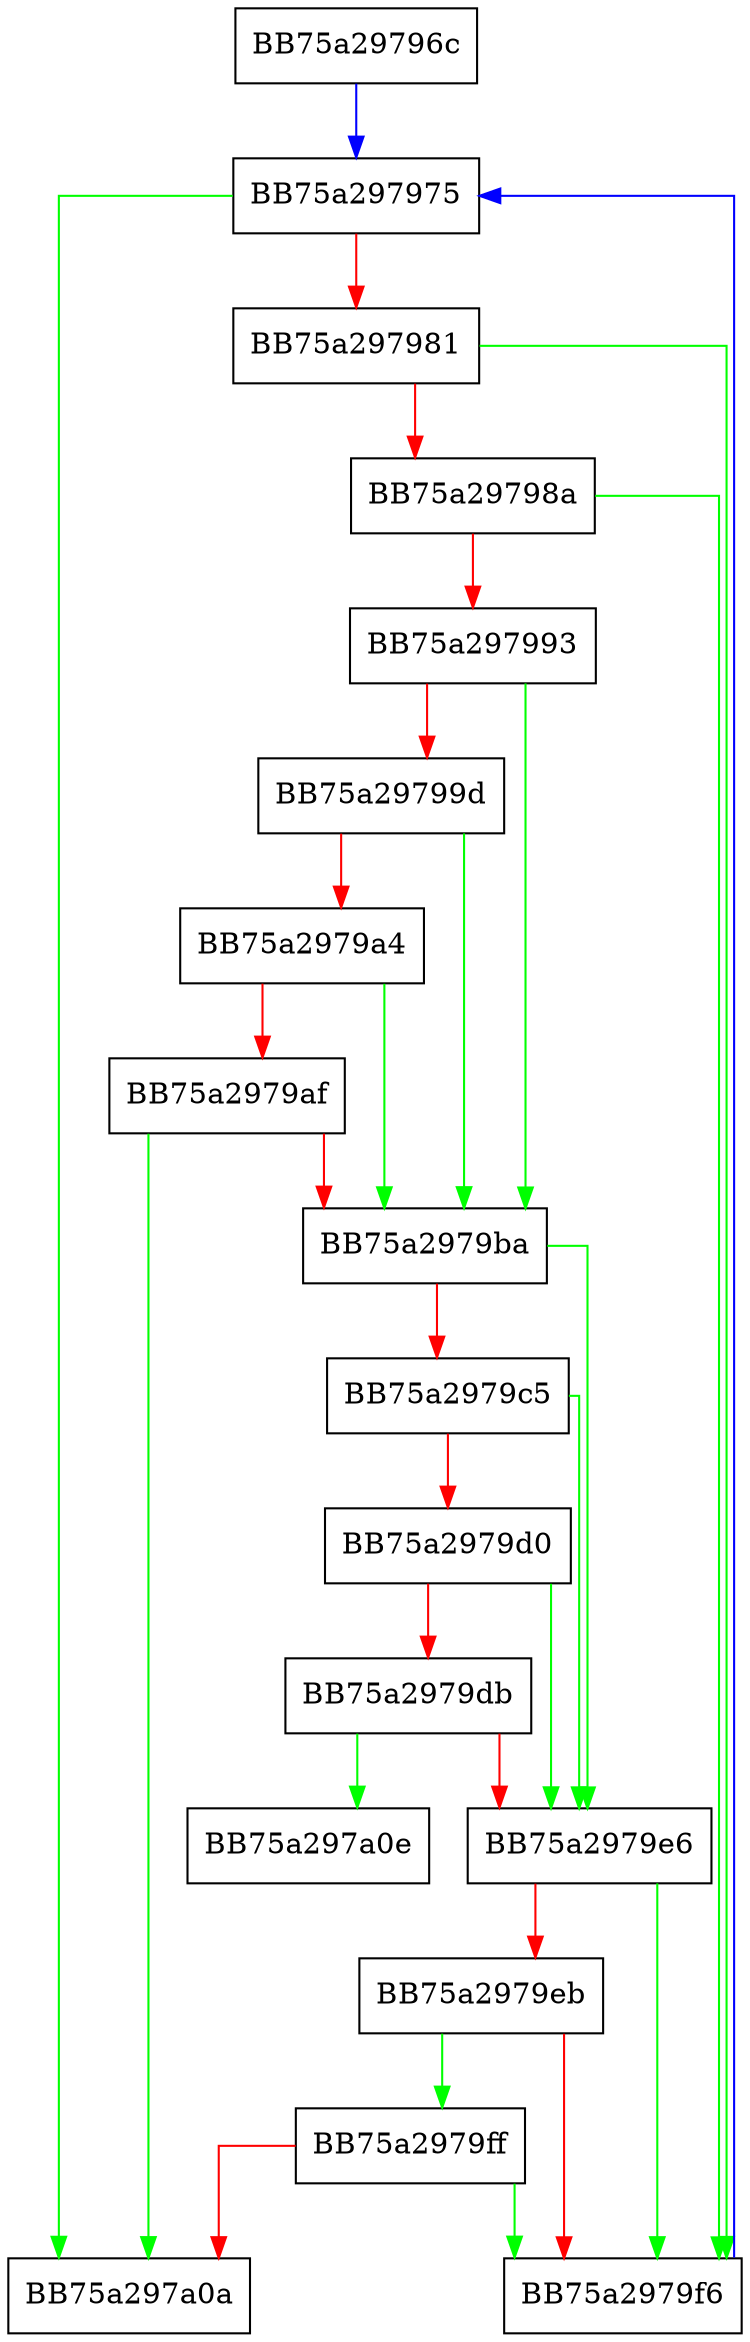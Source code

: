 digraph whereLoopFindLesser {
  node [shape="box"];
  graph [splines=ortho];
  BB75a29796c -> BB75a297975 [color="blue"];
  BB75a297975 -> BB75a297a0a [color="green"];
  BB75a297975 -> BB75a297981 [color="red"];
  BB75a297981 -> BB75a2979f6 [color="green"];
  BB75a297981 -> BB75a29798a [color="red"];
  BB75a29798a -> BB75a2979f6 [color="green"];
  BB75a29798a -> BB75a297993 [color="red"];
  BB75a297993 -> BB75a2979ba [color="green"];
  BB75a297993 -> BB75a29799d [color="red"];
  BB75a29799d -> BB75a2979ba [color="green"];
  BB75a29799d -> BB75a2979a4 [color="red"];
  BB75a2979a4 -> BB75a2979ba [color="green"];
  BB75a2979a4 -> BB75a2979af [color="red"];
  BB75a2979af -> BB75a297a0a [color="green"];
  BB75a2979af -> BB75a2979ba [color="red"];
  BB75a2979ba -> BB75a2979e6 [color="green"];
  BB75a2979ba -> BB75a2979c5 [color="red"];
  BB75a2979c5 -> BB75a2979e6 [color="green"];
  BB75a2979c5 -> BB75a2979d0 [color="red"];
  BB75a2979d0 -> BB75a2979e6 [color="green"];
  BB75a2979d0 -> BB75a2979db [color="red"];
  BB75a2979db -> BB75a297a0e [color="green"];
  BB75a2979db -> BB75a2979e6 [color="red"];
  BB75a2979e6 -> BB75a2979f6 [color="green"];
  BB75a2979e6 -> BB75a2979eb [color="red"];
  BB75a2979eb -> BB75a2979ff [color="green"];
  BB75a2979eb -> BB75a2979f6 [color="red"];
  BB75a2979f6 -> BB75a297975 [color="blue"];
  BB75a2979ff -> BB75a2979f6 [color="green"];
  BB75a2979ff -> BB75a297a0a [color="red"];
}